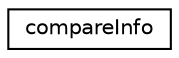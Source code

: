 digraph "Graphical Class Hierarchy"
{
 // LATEX_PDF_SIZE
  edge [fontname="Helvetica",fontsize="10",labelfontname="Helvetica",labelfontsize="10"];
  node [fontname="Helvetica",fontsize="10",shape=record];
  rankdir="LR";
  Node0 [label="compareInfo",height=0.2,width=0.4,color="black", fillcolor="white", style="filled",URL="$structcompareInfo.html",tooltip=" "];
}

